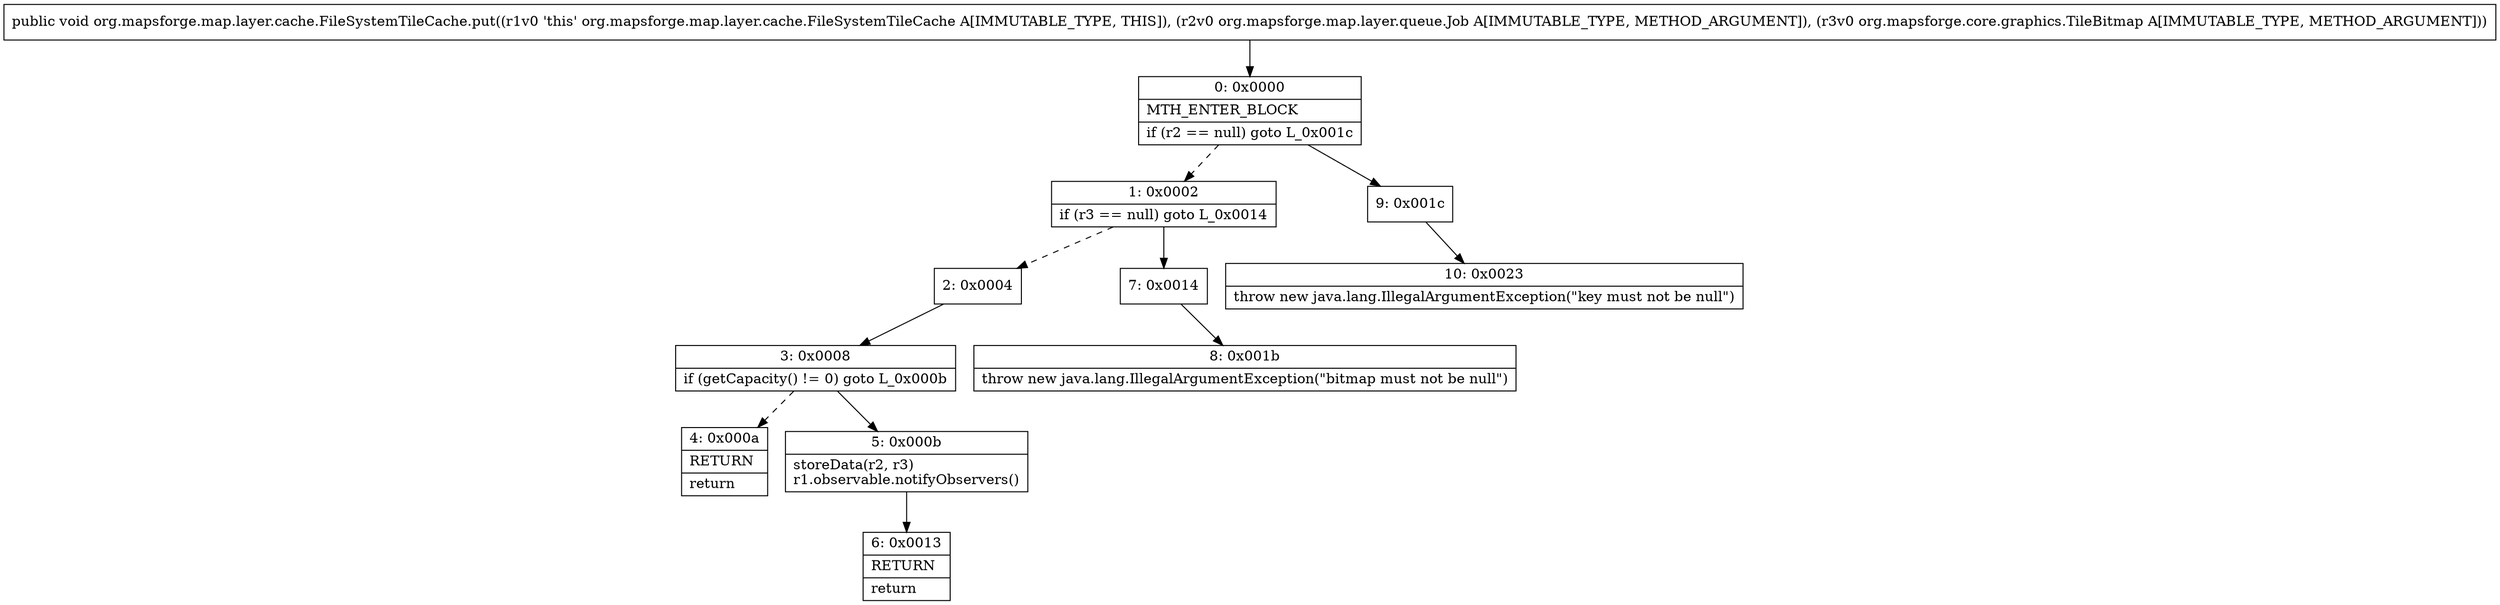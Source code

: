 digraph "CFG fororg.mapsforge.map.layer.cache.FileSystemTileCache.put(Lorg\/mapsforge\/map\/layer\/queue\/Job;Lorg\/mapsforge\/core\/graphics\/TileBitmap;)V" {
Node_0 [shape=record,label="{0\:\ 0x0000|MTH_ENTER_BLOCK\l|if (r2 == null) goto L_0x001c\l}"];
Node_1 [shape=record,label="{1\:\ 0x0002|if (r3 == null) goto L_0x0014\l}"];
Node_2 [shape=record,label="{2\:\ 0x0004}"];
Node_3 [shape=record,label="{3\:\ 0x0008|if (getCapacity() != 0) goto L_0x000b\l}"];
Node_4 [shape=record,label="{4\:\ 0x000a|RETURN\l|return\l}"];
Node_5 [shape=record,label="{5\:\ 0x000b|storeData(r2, r3)\lr1.observable.notifyObservers()\l}"];
Node_6 [shape=record,label="{6\:\ 0x0013|RETURN\l|return\l}"];
Node_7 [shape=record,label="{7\:\ 0x0014}"];
Node_8 [shape=record,label="{8\:\ 0x001b|throw new java.lang.IllegalArgumentException(\"bitmap must not be null\")\l}"];
Node_9 [shape=record,label="{9\:\ 0x001c}"];
Node_10 [shape=record,label="{10\:\ 0x0023|throw new java.lang.IllegalArgumentException(\"key must not be null\")\l}"];
MethodNode[shape=record,label="{public void org.mapsforge.map.layer.cache.FileSystemTileCache.put((r1v0 'this' org.mapsforge.map.layer.cache.FileSystemTileCache A[IMMUTABLE_TYPE, THIS]), (r2v0 org.mapsforge.map.layer.queue.Job A[IMMUTABLE_TYPE, METHOD_ARGUMENT]), (r3v0 org.mapsforge.core.graphics.TileBitmap A[IMMUTABLE_TYPE, METHOD_ARGUMENT])) }"];
MethodNode -> Node_0;
Node_0 -> Node_1[style=dashed];
Node_0 -> Node_9;
Node_1 -> Node_2[style=dashed];
Node_1 -> Node_7;
Node_2 -> Node_3;
Node_3 -> Node_4[style=dashed];
Node_3 -> Node_5;
Node_5 -> Node_6;
Node_7 -> Node_8;
Node_9 -> Node_10;
}


